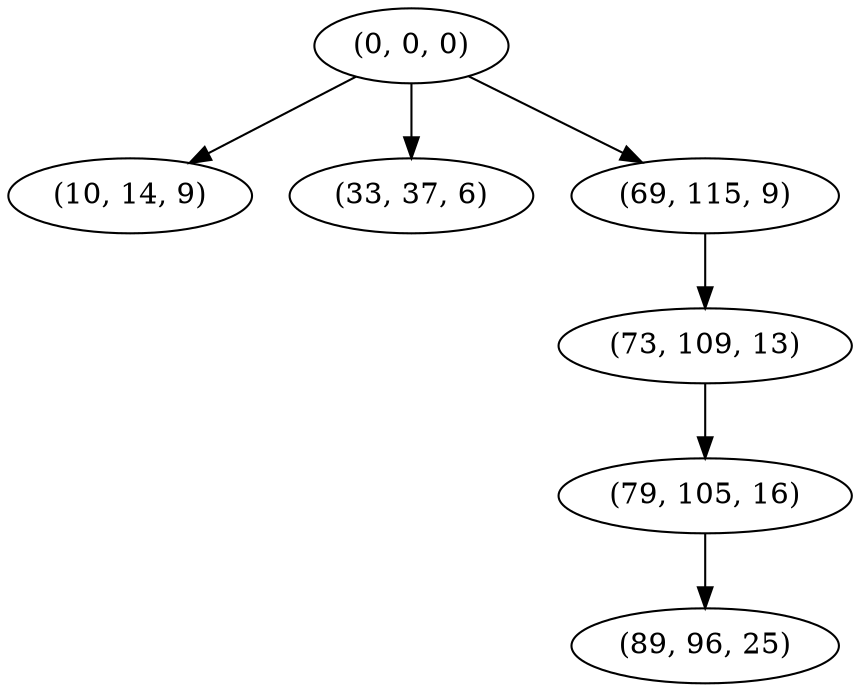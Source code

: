 digraph tree {
    "(0, 0, 0)";
    "(10, 14, 9)";
    "(33, 37, 6)";
    "(69, 115, 9)";
    "(73, 109, 13)";
    "(79, 105, 16)";
    "(89, 96, 25)";
    "(0, 0, 0)" -> "(10, 14, 9)";
    "(0, 0, 0)" -> "(33, 37, 6)";
    "(0, 0, 0)" -> "(69, 115, 9)";
    "(69, 115, 9)" -> "(73, 109, 13)";
    "(73, 109, 13)" -> "(79, 105, 16)";
    "(79, 105, 16)" -> "(89, 96, 25)";
}
